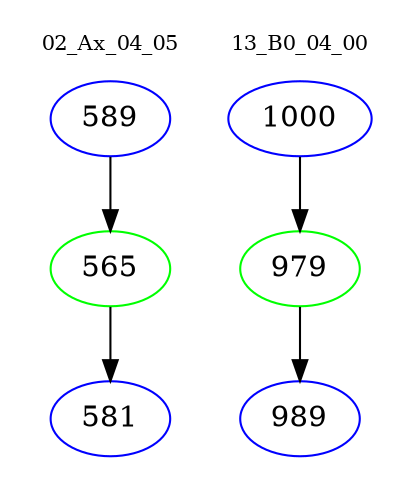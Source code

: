 digraph{
subgraph cluster_0 {
color = white
label = "02_Ax_04_05";
fontsize=10;
T0_589 [label="589", color="blue"]
T0_589 -> T0_565 [color="black"]
T0_565 [label="565", color="green"]
T0_565 -> T0_581 [color="black"]
T0_581 [label="581", color="blue"]
}
subgraph cluster_1 {
color = white
label = "13_B0_04_00";
fontsize=10;
T1_1000 [label="1000", color="blue"]
T1_1000 -> T1_979 [color="black"]
T1_979 [label="979", color="green"]
T1_979 -> T1_989 [color="black"]
T1_989 [label="989", color="blue"]
}
}
